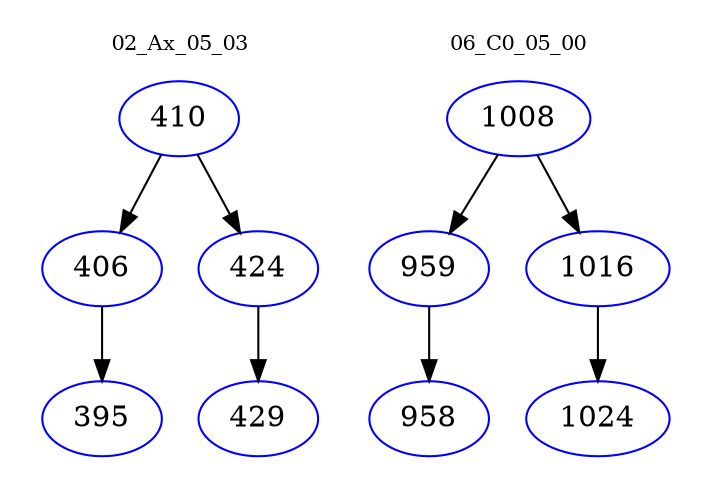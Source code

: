 digraph{
subgraph cluster_0 {
color = white
label = "02_Ax_05_03";
fontsize=10;
T0_410 [label="410", color="blue"]
T0_410 -> T0_406 [color="black"]
T0_406 [label="406", color="blue"]
T0_406 -> T0_395 [color="black"]
T0_395 [label="395", color="blue"]
T0_410 -> T0_424 [color="black"]
T0_424 [label="424", color="blue"]
T0_424 -> T0_429 [color="black"]
T0_429 [label="429", color="blue"]
}
subgraph cluster_1 {
color = white
label = "06_C0_05_00";
fontsize=10;
T1_1008 [label="1008", color="blue"]
T1_1008 -> T1_959 [color="black"]
T1_959 [label="959", color="blue"]
T1_959 -> T1_958 [color="black"]
T1_958 [label="958", color="blue"]
T1_1008 -> T1_1016 [color="black"]
T1_1016 [label="1016", color="blue"]
T1_1016 -> T1_1024 [color="black"]
T1_1024 [label="1024", color="blue"]
}
}
